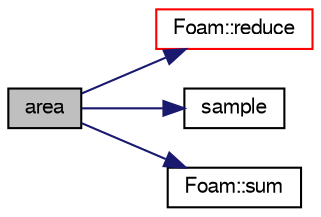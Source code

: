 digraph "area"
{
  bgcolor="transparent";
  edge [fontname="FreeSans",fontsize="10",labelfontname="FreeSans",labelfontsize="10"];
  node [fontname="FreeSans",fontsize="10",shape=record];
  rankdir="LR";
  Node1352 [label="area",height=0.2,width=0.4,color="black", fillcolor="grey75", style="filled", fontcolor="black"];
  Node1352 -> Node1353 [color="midnightblue",fontsize="10",style="solid",fontname="FreeSans"];
  Node1353 [label="Foam::reduce",height=0.2,width=0.4,color="red",URL="$a21124.html#a7ffd6af4acc2eb9ba72ee296b5ecda23"];
  Node1352 -> Node1371 [color="midnightblue",fontsize="10",style="solid",fontname="FreeSans"];
  Node1371 [label="sample",height=0.2,width=0.4,color="black",URL="$a29378.html#a1ec503494ea9c55b384e7cd4f53e6a2e",tooltip="Sample field on surface. "];
  Node1352 -> Node1372 [color="midnightblue",fontsize="10",style="solid",fontname="FreeSans"];
  Node1372 [label="Foam::sum",height=0.2,width=0.4,color="black",URL="$a21124.html#a3d8733143aad0e03b300186ab4bef137"];
}
